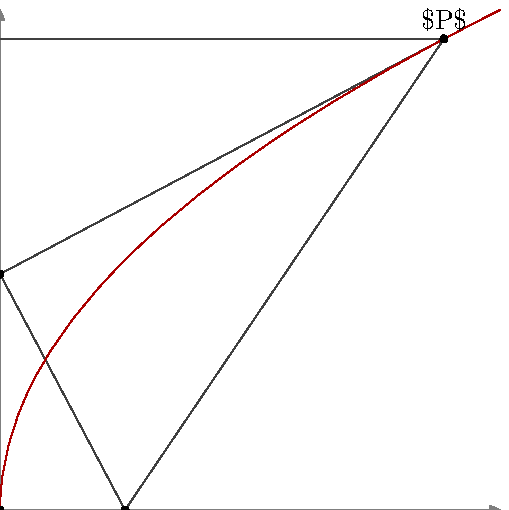 \documentclass[border=5mm]{standalone}
\usepackage{luamplib}
\begin{document}
\mplibtextextlabel{enable}
\begin{mplibcode}
beginfig(1);

    path p;
    p = ((-1, 1){1, -2} for x = 1/4 - 1 step 1/4 until 1:
        .. (x, x*x){1, 2x} endfor) scaled 180 rotated -90;

    path xx, yy;
    pair A, M, N, P, Q, S, T, Z;

    xx = (left -- right) scaled xpart point 0 of p;
    yy = xx rotated 90;

    numeric t; t = 1/4;
    A = origin;
    P = point t of p;

    P - T = whatever * direction t of p; ypart T = 0;
    Q = whatever[P, T]; xpart Q = 0;
    N = (xpart P, 0);

    ypart S = 0;
    S - Q = whatever * (P - Q) rotated 90;
    M = whatever[S, Q]; ypart M = ypart P;
    Z = (xpart M, 0);

    drawarrow xx withcolor 1/2;
    drawarrow yy withcolor 1/2;

    draw P -- T -- M -- S -- P -- M withcolor 1/4;
    draw yy shifted Z withcolor 2/3 red;
    draw p withcolor 2/3 red;

    dotlabel.llft("$A$", A);
    dotlabel.lft("$M$", M);
    dotlabel.top("$P$", P);
    dotlabel.lft("$Q$\thinspace\vrule depth 6pt width 0pt", Q);
    dotlabel.bot("$T$", T);
    dotlabel.bot("$S$", S);
    dotlabel.llft("$Z$", Z);

    numeric r; r = 0.42;
    clip currentpicture to subpath (1+r, 4-r) of bbox currentpicture -- cycle;

endfig;
\end{mplibcode}
\end{document}

